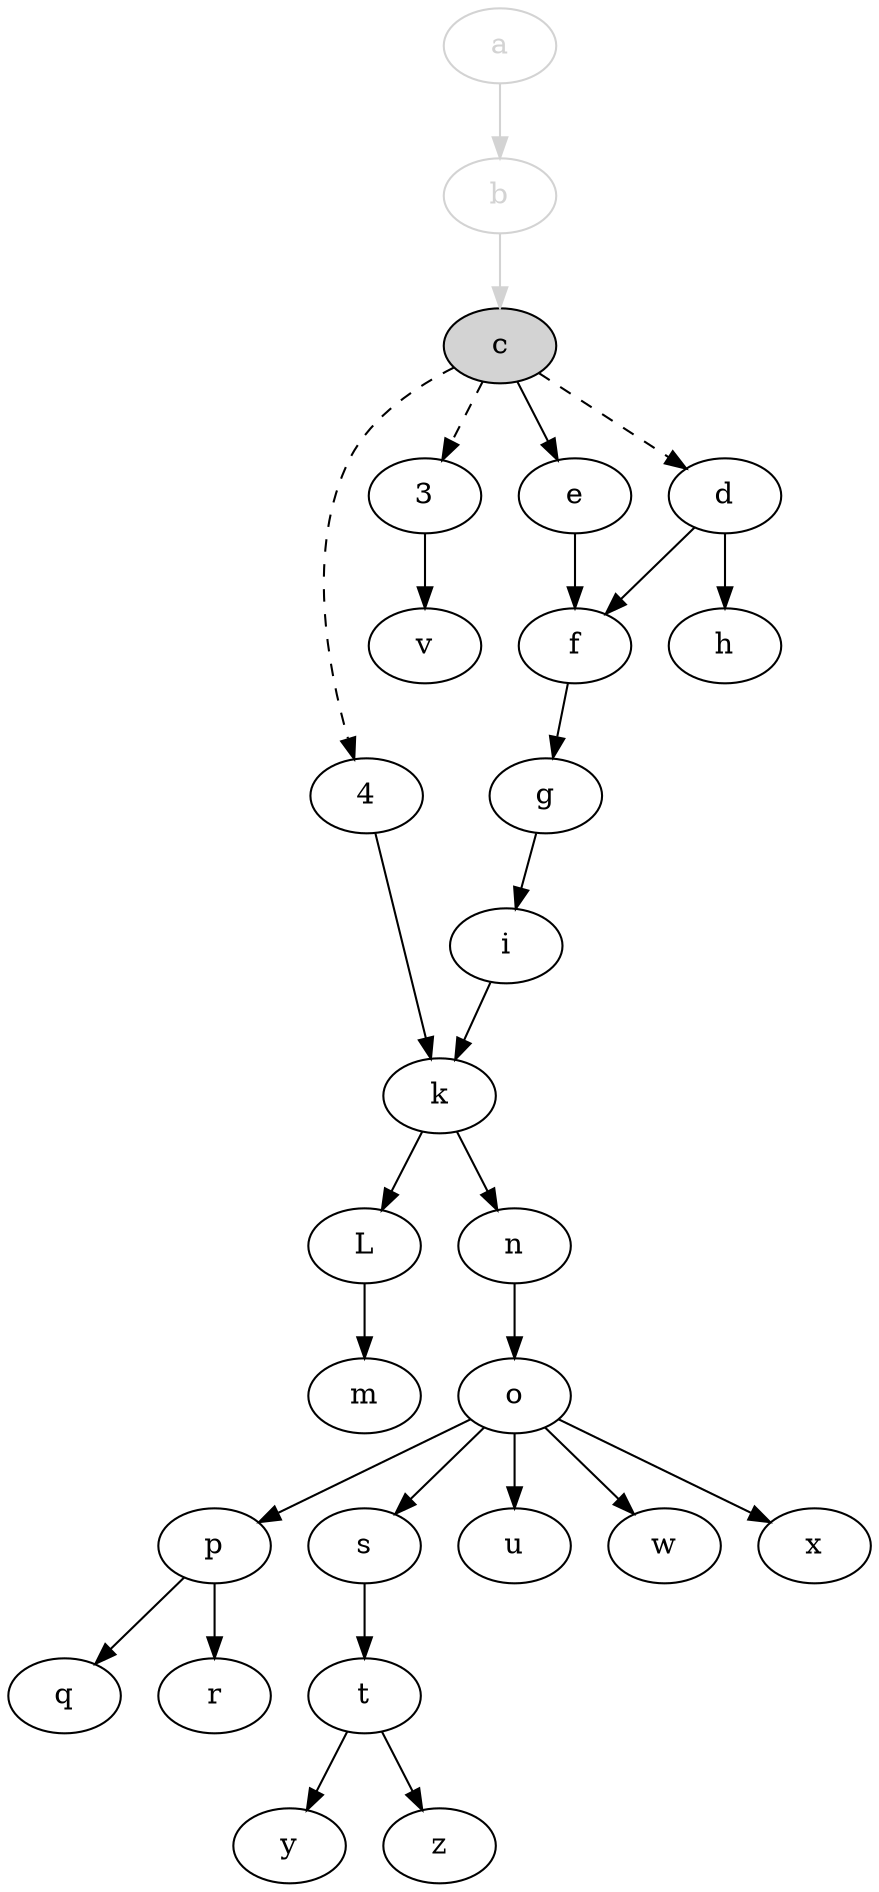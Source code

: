 digraph {
    4;
    3;
    a [color=lightgrey,fontcolor=lightgrey];
    b [color=lightgrey,fontcolor=lightgrey];
    c [style=filled,fillcolor=lightgrey];
    d;
    e;
    f;
    g;
    h;
    i;
    k;
    L;
    m;
    n;
    o;
    p;
    q;
    r;
    s;
    t;
    u;
    v;
    w;
    x;
    y;
    z;

    4 -> k;
    c -> 4 [style=dashed];
    c -> 3 [style=dashed];
    c -> d [style=dashed];
    3 -> v;
    a -> b [color=lightgrey];
    b -> c [color=lightgrey];
    c -> e;
    d -> f;
    e -> f;
    f -> g;
    d -> h;
    g -> i;
    i -> k;
    k -> L;
    L -> m;
    k -> n;
    n -> o;
    o -> p;
    p -> q;
    p -> r;
    o -> s;
    s -> t;
    o -> u;
    o -> w;
    o -> x;
    t -> y;
    t -> z;
}

